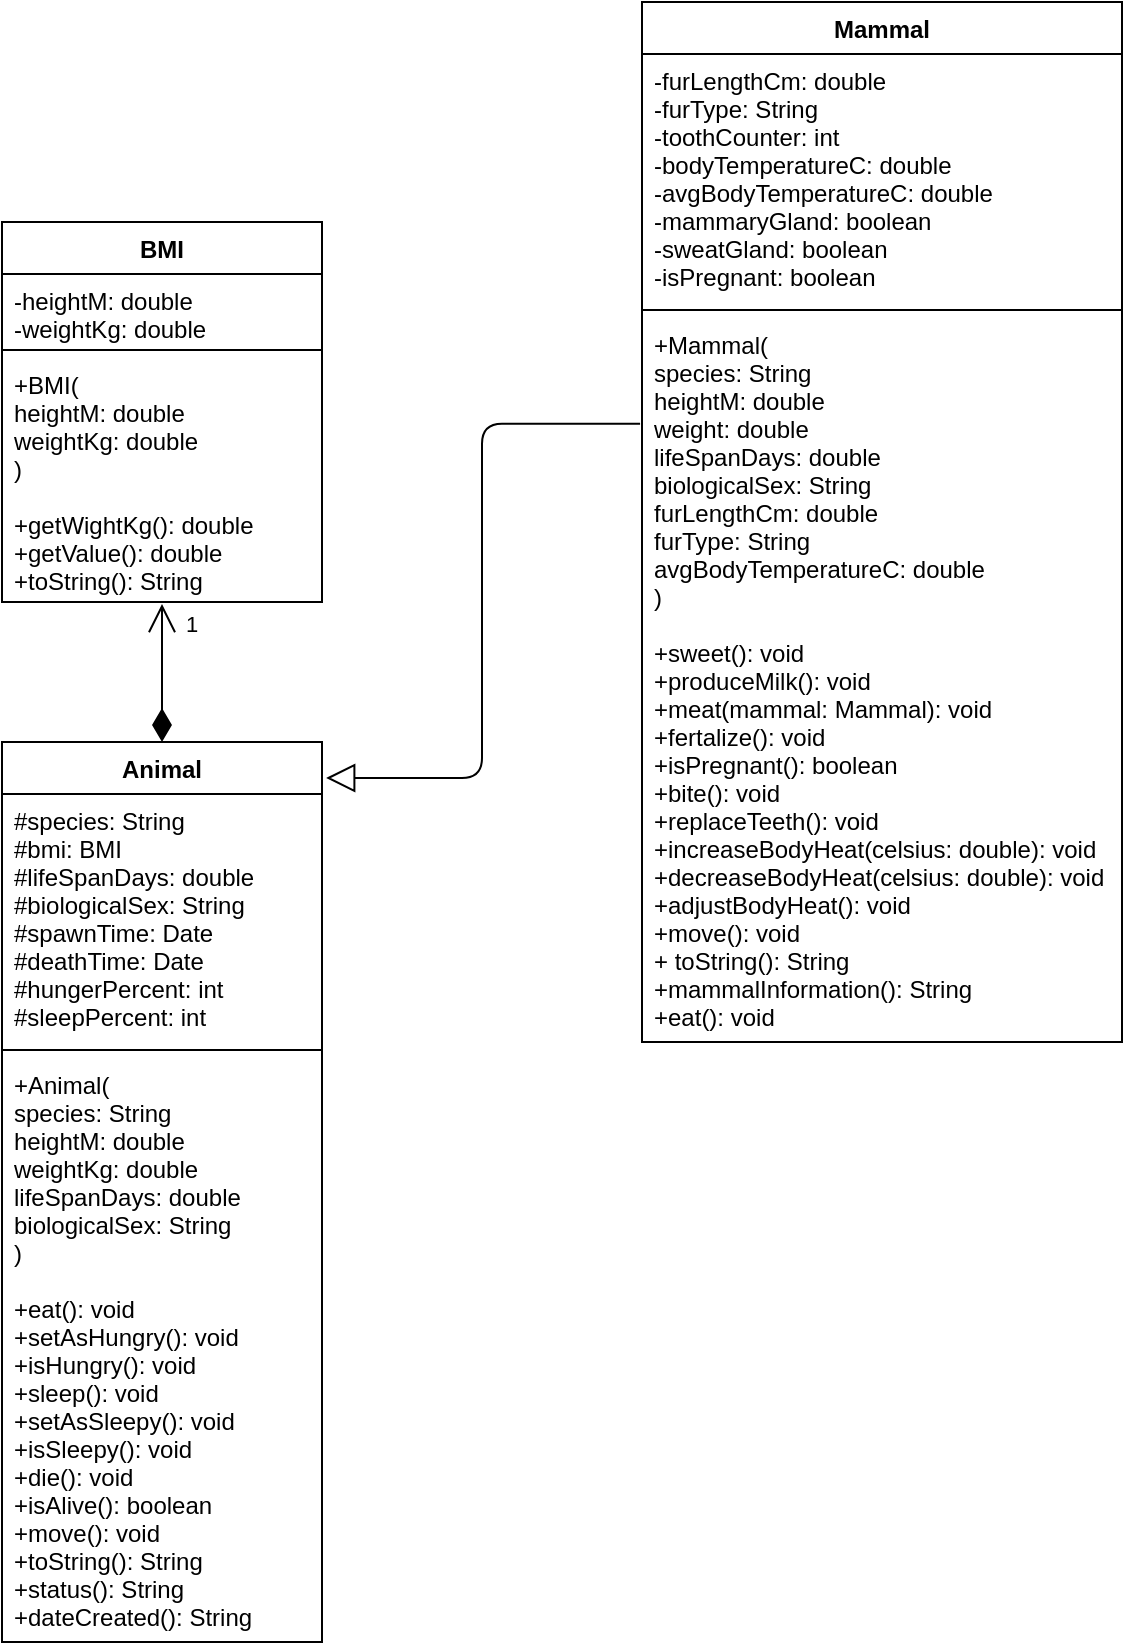 <mxfile version="14.8.3" type="github">
  <diagram id="C5RBs43oDa-KdzZeNtuy" name="Page-1">
    <mxGraphModel dx="1554" dy="872" grid="1" gridSize="10" guides="1" tooltips="1" connect="1" arrows="1" fold="1" page="1" pageScale="1" pageWidth="2339" pageHeight="3300" math="0" shadow="0">
      <root>
        <mxCell id="WIyWlLk6GJQsqaUBKTNV-0" />
        <mxCell id="WIyWlLk6GJQsqaUBKTNV-1" parent="WIyWlLk6GJQsqaUBKTNV-0" />
        <mxCell id="c7Ch5ChVOdI9GSs2ItYN-0" value="Animal" style="swimlane;fontStyle=1;align=center;verticalAlign=top;childLayout=stackLayout;horizontal=1;startSize=26;horizontalStack=0;resizeParent=1;resizeParentMax=0;resizeLast=0;collapsible=1;marginBottom=0;" vertex="1" parent="WIyWlLk6GJQsqaUBKTNV-1">
          <mxGeometry x="60" y="440" width="160" height="450" as="geometry" />
        </mxCell>
        <mxCell id="c7Ch5ChVOdI9GSs2ItYN-1" value="#species: String&#xa;#bmi: BMI&#xa;#lifeSpanDays: double&#xa;#biologicalSex: String&#xa;#spawnTime: Date&#xa;#deathTime: Date&#xa;#hungerPercent: int&#xa;#sleepPercent: int" style="text;strokeColor=none;fillColor=none;align=left;verticalAlign=top;spacingLeft=4;spacingRight=4;overflow=hidden;rotatable=0;points=[[0,0.5],[1,0.5]];portConstraint=eastwest;" vertex="1" parent="c7Ch5ChVOdI9GSs2ItYN-0">
          <mxGeometry y="26" width="160" height="124" as="geometry" />
        </mxCell>
        <mxCell id="c7Ch5ChVOdI9GSs2ItYN-2" value="" style="line;strokeWidth=1;fillColor=none;align=left;verticalAlign=middle;spacingTop=-1;spacingLeft=3;spacingRight=3;rotatable=0;labelPosition=right;points=[];portConstraint=eastwest;" vertex="1" parent="c7Ch5ChVOdI9GSs2ItYN-0">
          <mxGeometry y="150" width="160" height="8" as="geometry" />
        </mxCell>
        <mxCell id="c7Ch5ChVOdI9GSs2ItYN-3" value="+Animal(&#xa;species: String&#xa;heightM: double&#xa;weightKg: double&#xa;lifeSpanDays: double&#xa;biologicalSex: String&#xa;)&#xa;&#xa;+eat(): void&#xa;+setAsHungry(): void&#xa;+isHungry(): void&#xa;+sleep(): void&#xa;+setAsSleepy(): void&#xa;+isSleepy(): void&#xa;+die(): void&#xa;+isAlive(): boolean&#xa;+move(): void&#xa;+toString(): String&#xa;+status(): String&#xa;+dateCreated(): String&#xa;" style="text;strokeColor=none;fillColor=none;align=left;verticalAlign=top;spacingLeft=4;spacingRight=4;overflow=hidden;rotatable=0;points=[[0,0.5],[1,0.5]];portConstraint=eastwest;" vertex="1" parent="c7Ch5ChVOdI9GSs2ItYN-0">
          <mxGeometry y="158" width="160" height="292" as="geometry" />
        </mxCell>
        <mxCell id="c7Ch5ChVOdI9GSs2ItYN-8" value="BMI" style="swimlane;fontStyle=1;align=center;verticalAlign=top;childLayout=stackLayout;horizontal=1;startSize=26;horizontalStack=0;resizeParent=1;resizeParentMax=0;resizeLast=0;collapsible=1;marginBottom=0;" vertex="1" parent="WIyWlLk6GJQsqaUBKTNV-1">
          <mxGeometry x="60" y="180" width="160" height="190" as="geometry" />
        </mxCell>
        <mxCell id="c7Ch5ChVOdI9GSs2ItYN-9" value="-heightM: double&#xa;-weightKg: double" style="text;strokeColor=none;fillColor=none;align=left;verticalAlign=top;spacingLeft=4;spacingRight=4;overflow=hidden;rotatable=0;points=[[0,0.5],[1,0.5]];portConstraint=eastwest;" vertex="1" parent="c7Ch5ChVOdI9GSs2ItYN-8">
          <mxGeometry y="26" width="160" height="34" as="geometry" />
        </mxCell>
        <mxCell id="c7Ch5ChVOdI9GSs2ItYN-10" value="" style="line;strokeWidth=1;fillColor=none;align=left;verticalAlign=middle;spacingTop=-1;spacingLeft=3;spacingRight=3;rotatable=0;labelPosition=right;points=[];portConstraint=eastwest;" vertex="1" parent="c7Ch5ChVOdI9GSs2ItYN-8">
          <mxGeometry y="60" width="160" height="8" as="geometry" />
        </mxCell>
        <mxCell id="c7Ch5ChVOdI9GSs2ItYN-11" value="+BMI(&#xa;heightM: double&#xa;weightKg: double&#xa;)&#xa;&#xa;+getWightKg(): double&#xa;+getValue(): double&#xa;+toString(): String" style="text;strokeColor=none;fillColor=none;align=left;verticalAlign=top;spacingLeft=4;spacingRight=4;overflow=hidden;rotatable=0;points=[[0,0.5],[1,0.5]];portConstraint=eastwest;" vertex="1" parent="c7Ch5ChVOdI9GSs2ItYN-8">
          <mxGeometry y="68" width="160" height="122" as="geometry" />
        </mxCell>
        <mxCell id="c7Ch5ChVOdI9GSs2ItYN-12" value="1" style="endArrow=open;html=1;endSize=12;startArrow=diamondThin;startSize=14;startFill=1;align=left;verticalAlign=bottom;exitX=0.5;exitY=0;exitDx=0;exitDy=0;entryX=0.5;entryY=1.008;entryDx=0;entryDy=0;entryPerimeter=0;" edge="1" parent="WIyWlLk6GJQsqaUBKTNV-1" source="c7Ch5ChVOdI9GSs2ItYN-0" target="c7Ch5ChVOdI9GSs2ItYN-11">
          <mxGeometry x="0.449" y="-10" relative="1" as="geometry">
            <mxPoint x="140" y="430" as="sourcePoint" />
            <mxPoint x="139.5" y="380" as="targetPoint" />
            <mxPoint as="offset" />
          </mxGeometry>
        </mxCell>
        <mxCell id="c7Ch5ChVOdI9GSs2ItYN-13" value="Mammal" style="swimlane;fontStyle=1;align=center;verticalAlign=top;childLayout=stackLayout;horizontal=1;startSize=26;horizontalStack=0;resizeParent=1;resizeParentMax=0;resizeLast=0;collapsible=1;marginBottom=0;" vertex="1" parent="WIyWlLk6GJQsqaUBKTNV-1">
          <mxGeometry x="380" y="70" width="240" height="520" as="geometry" />
        </mxCell>
        <mxCell id="c7Ch5ChVOdI9GSs2ItYN-14" value="-furLengthCm: double&#xa;-furType: String&#xa;-toothCounter: int&#xa;-bodyTemperatureC: double&#xa;-avgBodyTemperatureC: double&#xa;-mammaryGland: boolean&#xa;-sweatGland: boolean&#xa;-isPregnant: boolean" style="text;strokeColor=none;fillColor=none;align=left;verticalAlign=top;spacingLeft=4;spacingRight=4;overflow=hidden;rotatable=0;points=[[0,0.5],[1,0.5]];portConstraint=eastwest;" vertex="1" parent="c7Ch5ChVOdI9GSs2ItYN-13">
          <mxGeometry y="26" width="240" height="124" as="geometry" />
        </mxCell>
        <mxCell id="c7Ch5ChVOdI9GSs2ItYN-15" value="" style="line;strokeWidth=1;fillColor=none;align=left;verticalAlign=middle;spacingTop=-1;spacingLeft=3;spacingRight=3;rotatable=0;labelPosition=right;points=[];portConstraint=eastwest;" vertex="1" parent="c7Ch5ChVOdI9GSs2ItYN-13">
          <mxGeometry y="150" width="240" height="8" as="geometry" />
        </mxCell>
        <mxCell id="c7Ch5ChVOdI9GSs2ItYN-16" value="+Mammal(&#xa;species: String&#xa;heightM: double&#xa;weight: double&#xa;lifeSpanDays: double&#xa;biologicalSex: String&#xa;furLengthCm: double&#xa;furType: String&#xa;avgBodyTemperatureC: double&#xa;)&#xa;&#xa;+sweet(): void&#xa;+produceMilk(): void&#xa;+meat(mammal: Mammal): void&#xa;+fertalize(): void&#xa;+isPregnant(): boolean&#xa;+bite(): void&#xa;+replaceTeeth(): void&#xa;+increaseBodyHeat(celsius: double): void&#xa;+decreaseBodyHeat(celsius: double): void&#xa;+adjustBodyHeat(): void&#xa;+move(): void&#xa;+ toString(): String&#xa;+mammalInformation(): String&#xa;+eat(): void&#xa;" style="text;strokeColor=none;fillColor=none;align=left;verticalAlign=top;spacingLeft=4;spacingRight=4;overflow=hidden;rotatable=0;points=[[0,0.5],[1,0.5]];portConstraint=eastwest;" vertex="1" parent="c7Ch5ChVOdI9GSs2ItYN-13">
          <mxGeometry y="158" width="240" height="362" as="geometry" />
        </mxCell>
        <mxCell id="c7Ch5ChVOdI9GSs2ItYN-18" value="" style="endArrow=block;endFill=0;endSize=12;html=1;edgeStyle=orthogonalEdgeStyle;exitX=-0.004;exitY=0.146;exitDx=0;exitDy=0;exitPerimeter=0;entryX=1.013;entryY=0.04;entryDx=0;entryDy=0;entryPerimeter=0;" edge="1" parent="WIyWlLk6GJQsqaUBKTNV-1" source="c7Ch5ChVOdI9GSs2ItYN-16" target="c7Ch5ChVOdI9GSs2ItYN-0">
          <mxGeometry width="160" relative="1" as="geometry">
            <mxPoint x="300" y="280" as="sourcePoint" />
            <mxPoint x="230" y="460" as="targetPoint" />
          </mxGeometry>
        </mxCell>
      </root>
    </mxGraphModel>
  </diagram>
</mxfile>
